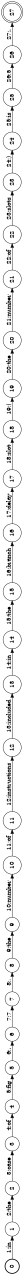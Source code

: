 digraph FST {
rankdir = LR;
size = "8.5,11";
label = "";
center = 1;
orientation = Landscape;
ranksep = "0.4";
nodesep = "0.25";
0 [label = "0", shape = circle, style = bold, fontsize = 14]
	0 -> 1 [label = "1:in", fontsize = 14];
1 [label = "1", shape = circle, style = solid, fontsize = 14]
	1 -> 2 [label = "2:the", fontsize = 14];
2 [label = "2", shape = circle, style = solid, fontsize = 14]
	2 -> 3 [label = "3:case", fontsize = 14];
3 [label = "3", shape = circle, style = solid, fontsize = 14]
	3 -> 4 [label = "4:of", fontsize = 14];
4 [label = "4", shape = circle, style = solid, fontsize = 14]
	4 -> 5 [label = "5:fig", fontsize = 14];
5 [label = "5", shape = circle, style = solid, fontsize = 14]
	5 -> 6 [label = "6:.", fontsize = 14];
6 [label = "6", shape = circle, style = solid, fontsize = 14]
	6 -> 7 [label = "7:7", fontsize = 14];
7 [label = "7", shape = circle, style = solid, fontsize = 14]
	7 -> 8 [label = "8:,", fontsize = 14];
8 [label = "8", shape = circle, style = solid, fontsize = 14]
	8 -> 9 [label = "9:the", fontsize = 14];
9 [label = "9", shape = circle, style = solid, fontsize = 14]
	9 -> 10 [label = "10:number", fontsize = 14];
10 [label = "10", shape = circle, style = solid, fontsize = 14]
	10 -> 11 [label = "11:of", fontsize = 14];
11 [label = "11", shape = circle, style = solid, fontsize = 14]
	11 -> 12 [label = "12:instructions", fontsize = 14];
12 [label = "12", shape = circle, style = solid, fontsize = 14]
	12 -> 13 [label = "13:included", fontsize = 14];
13 [label = "13", shape = circle, style = solid, fontsize = 14]
	13 -> 14 [label = "14:in", fontsize = 14];
14 [label = "14", shape = circle, style = solid, fontsize = 14]
	14 -> 15 [label = "15:the", fontsize = 14];
15 [label = "15", shape = circle, style = solid, fontsize = 14]
	15 -> 16 [label = "16:branch", fontsize = 14];
16 [label = "16", shape = circle, style = solid, fontsize = 14]
	16 -> 17 [label = "17:delay", fontsize = 14];
17 [label = "17", shape = circle, style = solid, fontsize = 14]
	17 -> 18 [label = "18:slot", fontsize = 14];
18 [label = "18", shape = circle, style = solid, fontsize = 14]
	18 -> 19 [label = "19:(", fontsize = 14];
19 [label = "19", shape = circle, style = solid, fontsize = 14]
	19 -> 20 [label = "20:the", fontsize = 14];
20 [label = "20", shape = circle, style = solid, fontsize = 14]
	20 -> 21 [label = "21:number", fontsize = 14];
21 [label = "21", shape = circle, style = solid, fontsize = 14]
	21 -> 22 [label = "22:of", fontsize = 14];
22 [label = "22", shape = circle, style = solid, fontsize = 14]
	22 -> 23 [label = "23:slots", fontsize = 14];
23 [label = "23", shape = circle, style = solid, fontsize = 14]
	23 -> 24 [label = "24:)", fontsize = 14];
24 [label = "24", shape = circle, style = solid, fontsize = 14]
	24 -> 25 [label = "25:is", fontsize = 14];
25 [label = "25", shape = circle, style = solid, fontsize = 14]
	25 -> 26 [label = "26:5", fontsize = 14];
26 [label = "26", shape = circle, style = solid, fontsize = 14]
	26 -> 27 [label = "27:.", fontsize = 14];
27 [label = "27", shape = doublecircle, style = solid, fontsize = 14]
}
